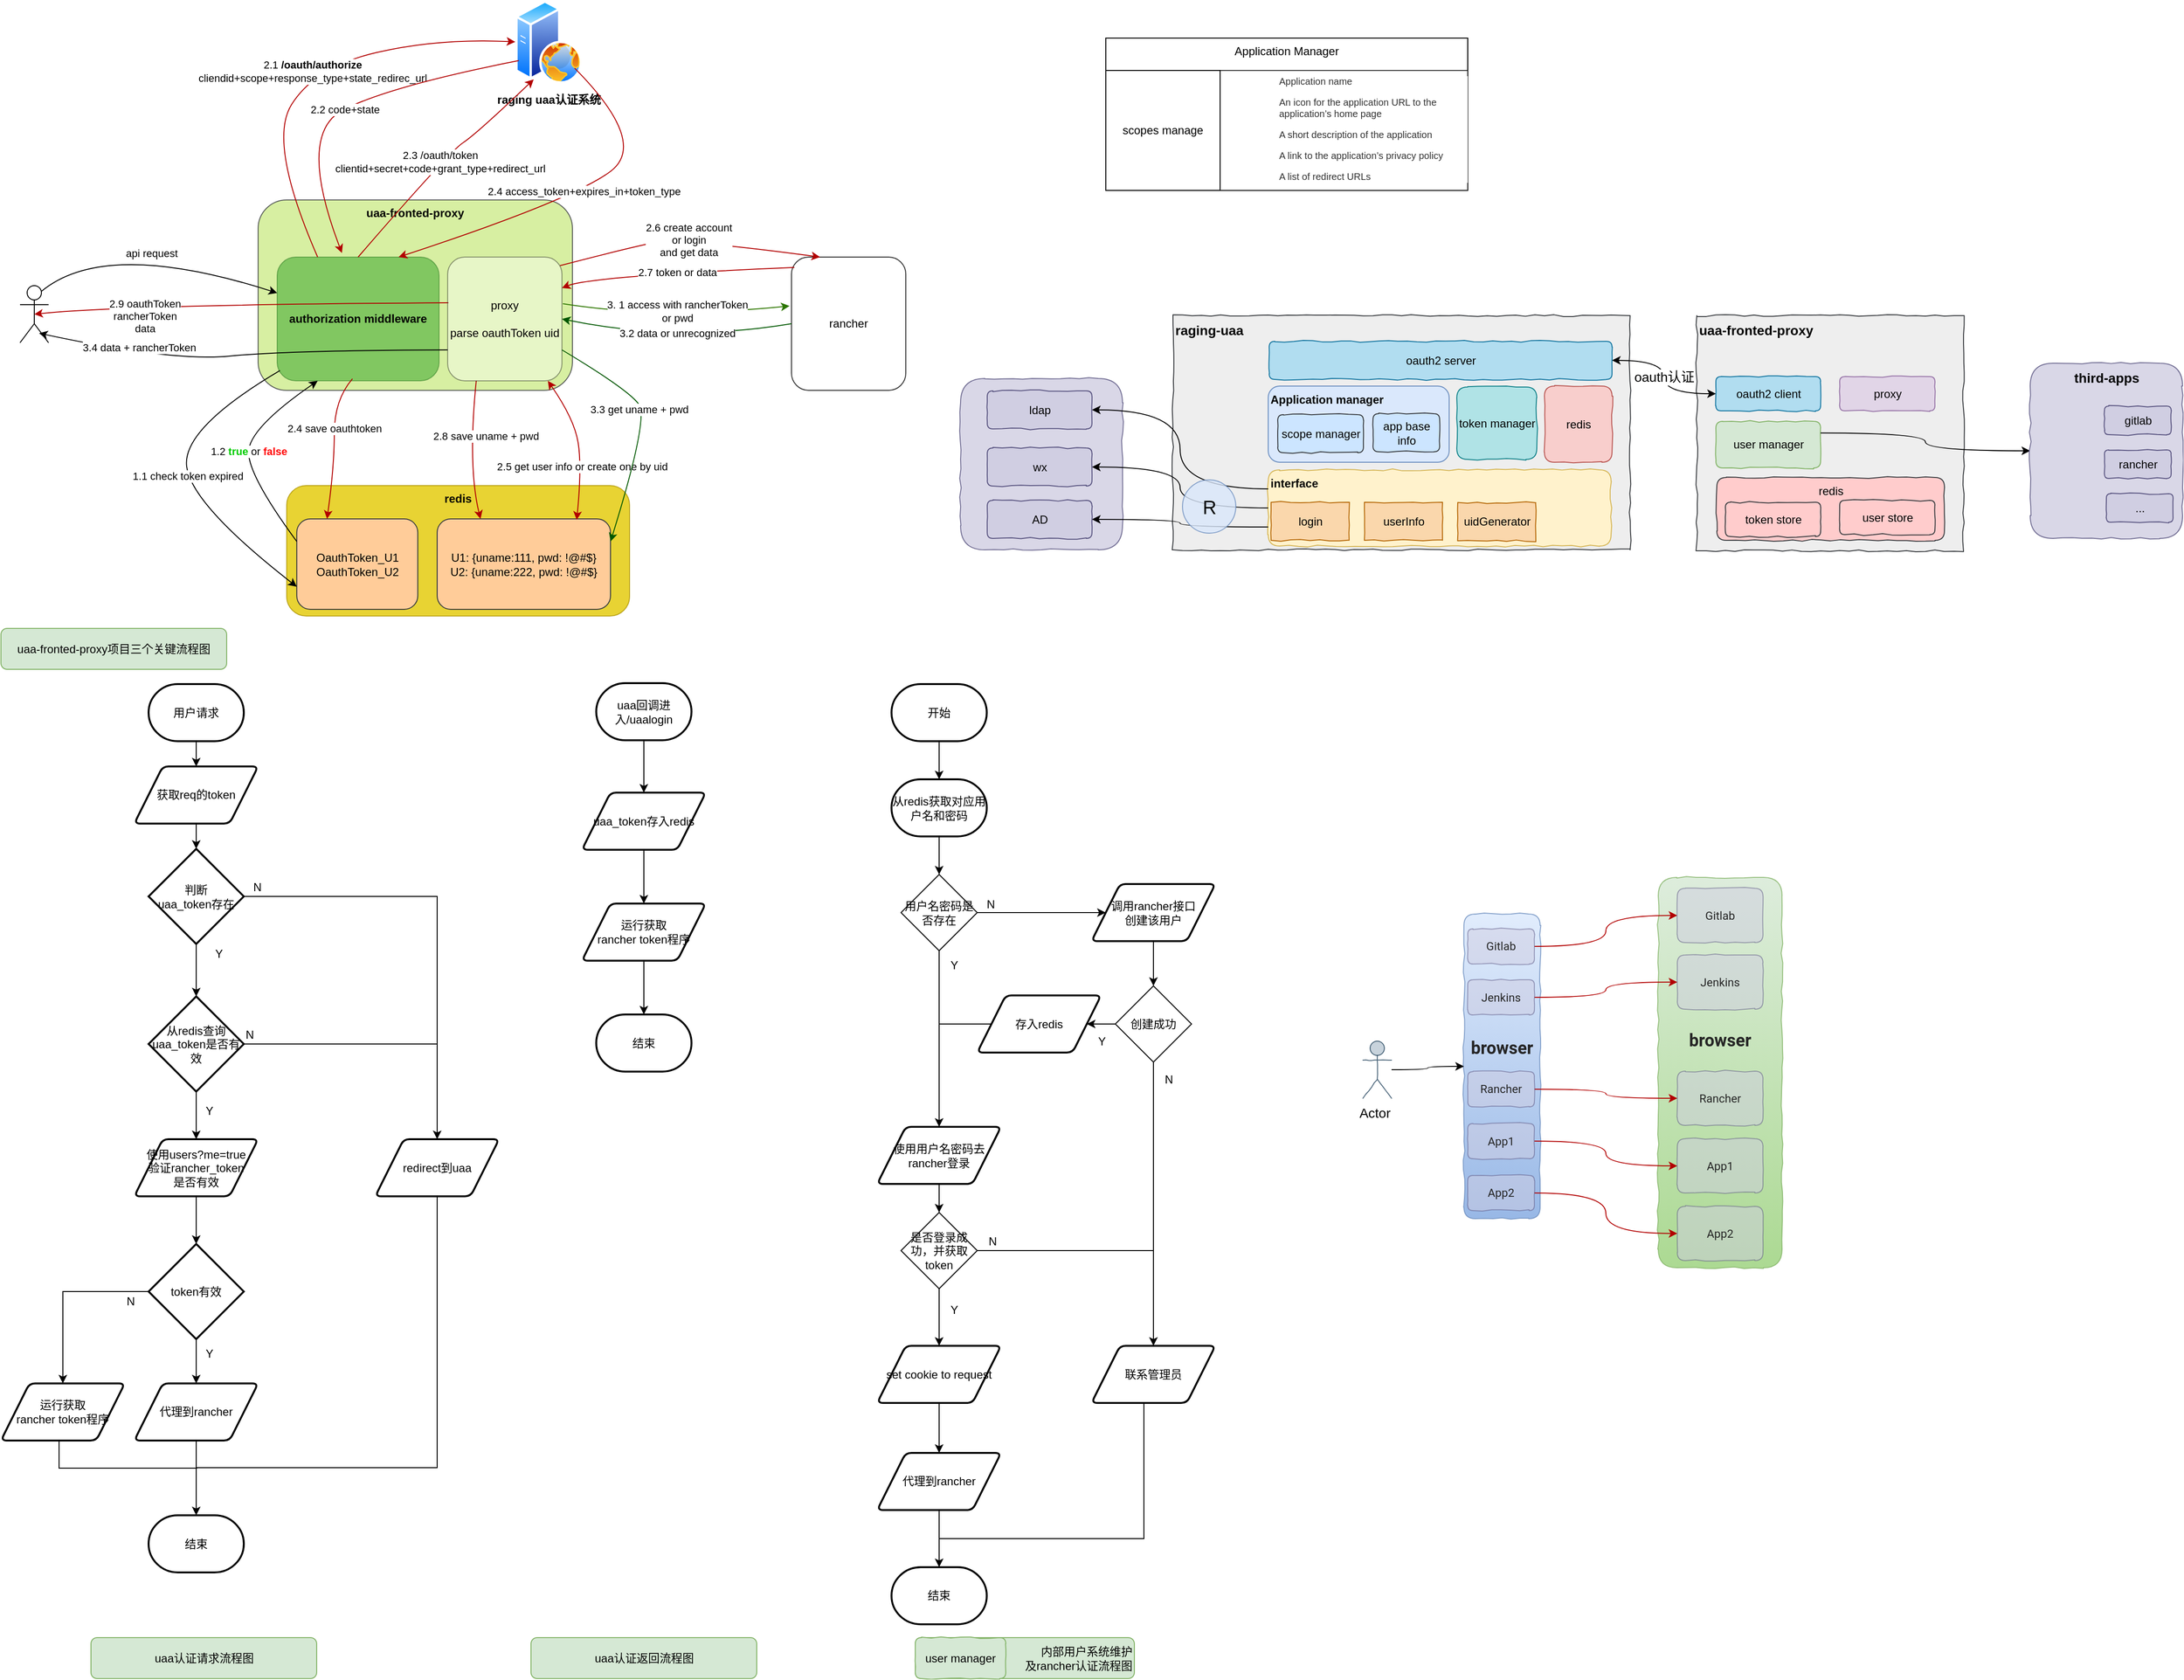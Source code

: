 <mxfile version="12.1.3" type="github" pages="1">
  <diagram id="wU1A7ZqZoi6GiLLCmWU0" name="Page-1">
    <mxGraphModel dx="1408" dy="787" grid="1" gridSize="10" guides="1" tooltips="1" connect="1" arrows="1" fold="1" page="1" pageScale="1" pageWidth="1169" pageHeight="827" math="0" shadow="0">
      <root>
        <mxCell id="0"/>
        <mxCell id="1" parent="0"/>
        <mxCell id="mqcAec2xRXexYzDcIC-P-79" value="&lt;div class=&quot;gtx-body&quot; style=&quot;display: inline ; font-size: 18px ; margin: 5px auto ; padding: 5px 0px ; color: rgb(37 , 37 , 37) ; font-family: &amp;quot;roboto&amp;quot; , &amp;quot;arial&amp;quot; , sans-serif ; white-space: normal&quot;&gt;browser&lt;/div&gt;" style="rounded=1;whiteSpace=wrap;html=1;shadow=0;glass=0;comic=1;labelBackgroundColor=none;fontSize=14;opacity=80;align=center;fillColor=#d5e8d4;strokeColor=#82b366;horizontal=1;spacingBottom=70;fontStyle=1;gradientColor=#97d077;" vertex="1" parent="1">
          <mxGeometry x="1760" y="921.5" width="130" height="410" as="geometry"/>
        </mxCell>
        <mxCell id="jtTCTWdZy7aRetB8OSgc-1" value="" style="group" parent="1" vertex="1" connectable="0">
          <mxGeometry x="320" y="510" width="360" height="137" as="geometry"/>
        </mxCell>
        <mxCell id="0OA5MnC2VpykpQYva78K-1" value="redis" style="rounded=1;whiteSpace=wrap;html=1;verticalAlign=top;fontStyle=1;fillColor=#e3c800;strokeColor=#B09500;fontColor=#000000;opacity=80;" parent="jtTCTWdZy7aRetB8OSgc-1" vertex="1">
          <mxGeometry width="360" height="137" as="geometry"/>
        </mxCell>
        <mxCell id="0OA5MnC2VpykpQYva78K-2" value="OauthToken_U1&lt;br&gt;OauthToken_U2&lt;br&gt;" style="rounded=1;whiteSpace=wrap;html=1;fillColor=#ffcc99;strokeColor=#36393d;" parent="jtTCTWdZy7aRetB8OSgc-1" vertex="1">
          <mxGeometry x="10.588" y="35" width="127.059" height="95" as="geometry"/>
        </mxCell>
        <mxCell id="0OA5MnC2VpykpQYva78K-3" value="U1: {uname:111, pwd: !@#$}&lt;br&gt;U2: {uname:222, pwd: !@#$}" style="rounded=1;whiteSpace=wrap;html=1;fillColor=#ffcc99;strokeColor=#36393d;" parent="jtTCTWdZy7aRetB8OSgc-1" vertex="1">
          <mxGeometry x="158" y="35" width="182" height="95" as="geometry"/>
        </mxCell>
        <mxCell id="jtTCTWdZy7aRetB8OSgc-2" value="&lt;b&gt;uaa-fronted-proxy&lt;/b&gt;" style="rounded=1;whiteSpace=wrap;html=1;opacity=80;verticalAlign=top;fillColor=#cdeb8b;strokeColor=#36393d;" parent="1" vertex="1">
          <mxGeometry x="290" y="210" width="330" height="200" as="geometry"/>
        </mxCell>
        <mxCell id="jtTCTWdZy7aRetB8OSgc-3" value="rancher" style="rounded=1;whiteSpace=wrap;html=1;fontColor=#000000;opacity=80;" parent="1" vertex="1">
          <mxGeometry x="850" y="270" width="120" height="140" as="geometry"/>
        </mxCell>
        <mxCell id="jtTCTWdZy7aRetB8OSgc-5" value="&lt;b&gt;raging uaa认证系统&lt;/b&gt;" style="aspect=fixed;perimeter=ellipsePerimeter;html=1;align=center;shadow=0;dashed=0;spacingTop=3;image;image=img/lib/active_directory/web_server.svg;" parent="1" vertex="1">
          <mxGeometry x="560" width="70" height="88" as="geometry"/>
        </mxCell>
        <mxCell id="jtTCTWdZy7aRetB8OSgc-6" value="" style="shape=umlActor;verticalLabelPosition=bottom;labelBackgroundColor=#ffffff;verticalAlign=top;html=1;outlineConnect=0;" parent="1" vertex="1">
          <mxGeometry x="40" y="300" width="30" height="60" as="geometry"/>
        </mxCell>
        <mxCell id="jtTCTWdZy7aRetB8OSgc-7" value="&lt;b&gt;authorization middleware&lt;/b&gt;" style="rounded=1;whiteSpace=wrap;html=1;opacity=40;fillColor=#008a00;strokeColor=#005700;fontColor=#000000;verticalAlign=middle;" parent="1" vertex="1">
          <mxGeometry x="310" y="270" width="170" height="130" as="geometry"/>
        </mxCell>
        <mxCell id="jtTCTWdZy7aRetB8OSgc-10" value="2.1 &lt;b&gt;/oauth/authorize&lt;/b&gt;&lt;br&gt;cliendid+scope+response_type+state_redirec_url" style="curved=1;endArrow=classic;html=1;fontColor=#000000;entryX=0;entryY=0.5;entryDx=0;entryDy=0;exitX=0.25;exitY=0;exitDx=0;exitDy=0;fillColor=#e51400;strokeColor=#B20000;" parent="1" source="jtTCTWdZy7aRetB8OSgc-7" target="jtTCTWdZy7aRetB8OSgc-5" edge="1">
          <mxGeometry width="50" height="50" relative="1" as="geometry">
            <mxPoint x="380" y="190" as="sourcePoint"/>
            <mxPoint x="430" y="140" as="targetPoint"/>
            <Array as="points">
              <mxPoint x="300" y="150"/>
              <mxPoint x="350" y="70"/>
              <mxPoint x="480" y="40"/>
            </Array>
          </mxGeometry>
        </mxCell>
        <mxCell id="jtTCTWdZy7aRetB8OSgc-11" value="2.2 code+state" style="curved=1;endArrow=classic;html=1;fontColor=#000000;entryX=0.4;entryY=-0.033;entryDx=0;entryDy=0;entryPerimeter=0;exitX=0;exitY=0.75;exitDx=0;exitDy=0;fillColor=#e51400;strokeColor=#B20000;" parent="1" source="jtTCTWdZy7aRetB8OSgc-5" target="jtTCTWdZy7aRetB8OSgc-7" edge="1">
          <mxGeometry width="50" height="50" relative="1" as="geometry">
            <mxPoint x="455" y="178" as="sourcePoint"/>
            <mxPoint x="505" y="128" as="targetPoint"/>
            <Array as="points">
              <mxPoint x="430" y="90"/>
              <mxPoint x="330" y="140"/>
            </Array>
          </mxGeometry>
        </mxCell>
        <mxCell id="jtTCTWdZy7aRetB8OSgc-12" value="2.3 /oauth/token&lt;br&gt;clientid+secret+code+grant_type+redirect_url" style="curved=1;endArrow=classic;html=1;fontColor=#000000;exitX=0.5;exitY=0;exitDx=0;exitDy=0;entryX=0.25;entryY=1;entryDx=0;entryDy=0;fillColor=#e51400;strokeColor=#B20000;" parent="1" source="jtTCTWdZy7aRetB8OSgc-7" target="jtTCTWdZy7aRetB8OSgc-5" edge="1">
          <mxGeometry width="50" height="50" relative="1" as="geometry">
            <mxPoint x="490" y="210" as="sourcePoint"/>
            <mxPoint x="540" y="160" as="targetPoint"/>
            <Array as="points">
              <mxPoint x="490" y="160"/>
              <mxPoint x="520" y="140"/>
            </Array>
          </mxGeometry>
        </mxCell>
        <mxCell id="jtTCTWdZy7aRetB8OSgc-13" value="2.4 access_token+expires_in+token_type" style="curved=1;endArrow=classic;html=1;fontColor=#000000;entryX=0.75;entryY=0;entryDx=0;entryDy=0;fillColor=#e51400;strokeColor=#B20000;" parent="1" source="jtTCTWdZy7aRetB8OSgc-5" target="jtTCTWdZy7aRetB8OSgc-7" edge="1">
          <mxGeometry x="-0.031" width="50" height="50" relative="1" as="geometry">
            <mxPoint x="650" y="250" as="sourcePoint"/>
            <mxPoint x="700" y="200" as="targetPoint"/>
            <Array as="points">
              <mxPoint x="700" y="150"/>
              <mxPoint x="620" y="210"/>
            </Array>
            <mxPoint as="offset"/>
          </mxGeometry>
        </mxCell>
        <mxCell id="jtTCTWdZy7aRetB8OSgc-14" value="1.1 check token expired" style="curved=1;endArrow=classic;html=1;fontColor=#000000;entryX=0;entryY=0.75;entryDx=0;entryDy=0;exitX=0.017;exitY=0.917;exitDx=0;exitDy=0;exitPerimeter=0;" parent="1" source="jtTCTWdZy7aRetB8OSgc-7" target="0OA5MnC2VpykpQYva78K-2" edge="1">
          <mxGeometry width="50" height="50" relative="1" as="geometry">
            <mxPoint x="310" y="477.5" as="sourcePoint"/>
            <mxPoint x="360" y="427.5" as="targetPoint"/>
            <Array as="points">
              <mxPoint x="210" y="450"/>
              <mxPoint x="220" y="530"/>
            </Array>
          </mxGeometry>
        </mxCell>
        <mxCell id="jtTCTWdZy7aRetB8OSgc-15" value="1.2&lt;b style=&quot;color: rgb(0 , 204 , 0)&quot;&gt; true&lt;/b&gt; or &lt;b&gt;&lt;font color=&quot;#ff0000&quot;&gt;false&lt;/font&gt;&lt;/b&gt;" style="curved=1;endArrow=classic;html=1;fontColor=#000000;entryX=0.25;entryY=1;entryDx=0;entryDy=0;exitX=0;exitY=0.25;exitDx=0;exitDy=0;" parent="1" source="0OA5MnC2VpykpQYva78K-2" target="jtTCTWdZy7aRetB8OSgc-7" edge="1">
          <mxGeometry width="50" height="50" relative="1" as="geometry">
            <mxPoint x="410" y="430" as="sourcePoint"/>
            <mxPoint x="460" y="380" as="targetPoint"/>
            <Array as="points">
              <mxPoint x="280" y="500"/>
              <mxPoint x="280" y="450"/>
            </Array>
          </mxGeometry>
        </mxCell>
        <mxCell id="jtTCTWdZy7aRetB8OSgc-18" value="2.5 get user info or create one by uid" style="curved=1;endArrow=classic;html=1;fontColor=#000000;entryX=0.805;entryY=0.011;entryDx=0;entryDy=0;entryPerimeter=0;fillColor=#e51400;strokeColor=#B20000;startArrow=classic;startFill=1;" parent="1" source="jtTCTWdZy7aRetB8OSgc-27" target="0OA5MnC2VpykpQYva78K-3" edge="1">
          <mxGeometry x="0.274" width="50" height="50" relative="1" as="geometry">
            <mxPoint x="490" y="380" as="sourcePoint"/>
            <mxPoint x="540" y="330" as="targetPoint"/>
            <Array as="points">
              <mxPoint x="622" y="440"/>
              <mxPoint x="630" y="490"/>
            </Array>
            <mxPoint as="offset"/>
          </mxGeometry>
        </mxCell>
        <mxCell id="jtTCTWdZy7aRetB8OSgc-19" value="2.6 create account&lt;br&gt;or login&lt;br&gt;and get data" style="curved=1;endArrow=classic;html=1;fontColor=#000000;entryX=0.25;entryY=0;entryDx=0;entryDy=0;fillColor=#e51400;strokeColor=#B20000;exitX=0.983;exitY=0.069;exitDx=0;exitDy=0;exitPerimeter=0;" parent="1" source="jtTCTWdZy7aRetB8OSgc-27" target="jtTCTWdZy7aRetB8OSgc-3" edge="1">
          <mxGeometry width="50" height="50" relative="1" as="geometry">
            <mxPoint x="610" y="280" as="sourcePoint"/>
            <mxPoint x="609" y="265" as="targetPoint"/>
            <Array as="points">
              <mxPoint x="680" y="260"/>
              <mxPoint x="730" y="250"/>
            </Array>
          </mxGeometry>
        </mxCell>
        <mxCell id="jtTCTWdZy7aRetB8OSgc-21" value="2.8 save uname + pwd" style="curved=1;endArrow=classic;html=1;fontColor=#000000;entryX=0.25;entryY=0;entryDx=0;entryDy=0;exitX=0.25;exitY=1;exitDx=0;exitDy=0;fillColor=#e51400;strokeColor=#B20000;" parent="1" source="jtTCTWdZy7aRetB8OSgc-27" target="0OA5MnC2VpykpQYva78K-3" edge="1">
          <mxGeometry x="-0.165" y="23" width="50" height="50" relative="1" as="geometry">
            <mxPoint x="390" y="395" as="sourcePoint"/>
            <mxPoint x="440" y="345" as="targetPoint"/>
            <Array as="points">
              <mxPoint x="510" y="490"/>
            </Array>
            <mxPoint x="-7" y="-5" as="offset"/>
          </mxGeometry>
        </mxCell>
        <mxCell id="jtTCTWdZy7aRetB8OSgc-22" value="2.4 save oauthtoken" style="curved=1;endArrow=classic;html=1;fontColor=#000000;entryX=0.25;entryY=0;entryDx=0;entryDy=0;exitX=0.465;exitY=0.983;exitDx=0;exitDy=0;exitPerimeter=0;fillColor=#e51400;strokeColor=#B20000;" parent="1" source="jtTCTWdZy7aRetB8OSgc-7" target="0OA5MnC2VpykpQYva78K-2" edge="1">
          <mxGeometry x="-0.236" width="50" height="50" relative="1" as="geometry">
            <mxPoint x="405" y="340" as="sourcePoint"/>
            <mxPoint x="584" y="455" as="targetPoint"/>
            <Array as="points">
              <mxPoint x="370" y="420"/>
              <mxPoint x="370" y="490"/>
            </Array>
            <mxPoint as="offset"/>
          </mxGeometry>
        </mxCell>
        <mxCell id="jtTCTWdZy7aRetB8OSgc-23" value="api request" style="curved=1;endArrow=classic;html=1;fontColor=#000000;exitX=0.75;exitY=0.1;exitDx=0;exitDy=0;exitPerimeter=0;" parent="1" source="jtTCTWdZy7aRetB8OSgc-6" target="jtTCTWdZy7aRetB8OSgc-7" edge="1">
          <mxGeometry width="50" height="50" relative="1" as="geometry">
            <mxPoint x="150" y="295" as="sourcePoint"/>
            <mxPoint x="200" y="245" as="targetPoint"/>
            <Array as="points">
              <mxPoint x="130" y="250"/>
            </Array>
          </mxGeometry>
        </mxCell>
        <mxCell id="jtTCTWdZy7aRetB8OSgc-24" value="2.9 oauthToken&lt;br&gt;rancherToken&lt;br&gt;data" style="curved=1;endArrow=classic;html=1;fontColor=#000000;entryX=0.5;entryY=0.5;entryDx=0;entryDy=0;entryPerimeter=0;fillColor=#e51400;strokeColor=#B20000;exitX=0.008;exitY=0.369;exitDx=0;exitDy=0;exitPerimeter=0;" parent="1" source="jtTCTWdZy7aRetB8OSgc-27" target="jtTCTWdZy7aRetB8OSgc-6" edge="1">
          <mxGeometry x="0.632" y="41" width="50" height="50" relative="1" as="geometry">
            <mxPoint x="150" y="370" as="sourcePoint"/>
            <mxPoint x="200" y="320" as="targetPoint"/>
            <Array as="points">
              <mxPoint x="150" y="320"/>
            </Array>
            <mxPoint x="32" y="-30" as="offset"/>
          </mxGeometry>
        </mxCell>
        <mxCell id="jtTCTWdZy7aRetB8OSgc-25" value="3. 1 access with rancherToken&lt;br&gt;or pwd" style="curved=1;endArrow=classic;html=1;fontColor=#000000;exitX=1.008;exitY=0.377;exitDx=0;exitDy=0;exitPerimeter=0;entryX=-0.017;entryY=0.367;entryDx=0;entryDy=0;entryPerimeter=0;fillColor=#60a917;strokeColor=#2D7600;" parent="1" source="jtTCTWdZy7aRetB8OSgc-27" target="jtTCTWdZy7aRetB8OSgc-3" edge="1">
          <mxGeometry x="0.018" y="6" width="50" height="50" relative="1" as="geometry">
            <mxPoint x="549" y="385" as="sourcePoint"/>
            <mxPoint x="599" y="335" as="targetPoint"/>
            <Array as="points">
              <mxPoint x="710" y="335"/>
            </Array>
            <mxPoint as="offset"/>
          </mxGeometry>
        </mxCell>
        <mxCell id="jtTCTWdZy7aRetB8OSgc-26" value="3.2 data or unrecognized" style="curved=1;endArrow=classic;html=1;fontColor=#000000;entryX=1;entryY=0.5;entryDx=0;entryDy=0;exitX=0;exitY=0.5;exitDx=0;exitDy=0;fillColor=#008a00;strokeColor=#005700;" parent="1" source="jtTCTWdZy7aRetB8OSgc-3" target="jtTCTWdZy7aRetB8OSgc-27" edge="1">
          <mxGeometry x="-0.021" y="-10" width="50" height="50" relative="1" as="geometry">
            <mxPoint x="564" y="400" as="sourcePoint"/>
            <mxPoint x="614" y="350" as="targetPoint"/>
            <Array as="points">
              <mxPoint x="730" y="360"/>
            </Array>
            <mxPoint as="offset"/>
          </mxGeometry>
        </mxCell>
        <mxCell id="jtTCTWdZy7aRetB8OSgc-27" value="proxy&lt;br&gt;&lt;br&gt;parse oauthToken uid" style="rounded=1;whiteSpace=wrap;html=1;fontColor=#000000;opacity=40;" parent="1" vertex="1">
          <mxGeometry x="489" y="270" width="120" height="130" as="geometry"/>
        </mxCell>
        <mxCell id="jtTCTWdZy7aRetB8OSgc-28" value="2.7 token or data" style="curved=1;endArrow=classic;html=1;fontColor=#000000;entryX=1;entryY=0.25;entryDx=0;entryDy=0;exitX=0.025;exitY=0.078;exitDx=0;exitDy=0;fillColor=#e51400;strokeColor=#B20000;exitPerimeter=0;" parent="1" source="jtTCTWdZy7aRetB8OSgc-3" target="jtTCTWdZy7aRetB8OSgc-27" edge="1">
          <mxGeometry width="50" height="50" relative="1" as="geometry">
            <mxPoint x="853" y="327.02" as="sourcePoint"/>
            <mxPoint x="480" y="302.5" as="targetPoint"/>
            <Array as="points">
              <mxPoint x="640" y="290"/>
            </Array>
          </mxGeometry>
        </mxCell>
        <mxCell id="jtTCTWdZy7aRetB8OSgc-30" value="3.3 get uname + pwd" style="curved=1;endArrow=classic;html=1;fontColor=#000000;exitX=1;exitY=0.75;exitDx=0;exitDy=0;entryX=1;entryY=0.25;entryDx=0;entryDy=0;fillColor=#008a00;strokeColor=#005700;" parent="1" source="jtTCTWdZy7aRetB8OSgc-27" target="0OA5MnC2VpykpQYva78K-3" edge="1">
          <mxGeometry x="-0.172" y="-3" width="50" height="50" relative="1" as="geometry">
            <mxPoint x="704.5" y="438" as="sourcePoint"/>
            <mxPoint x="754.5" y="388" as="targetPoint"/>
            <Array as="points">
              <mxPoint x="680" y="410"/>
              <mxPoint x="700" y="440"/>
            </Array>
            <mxPoint as="offset"/>
          </mxGeometry>
        </mxCell>
        <mxCell id="jtTCTWdZy7aRetB8OSgc-31" value="3.4 data + rancherToken" style="curved=1;endArrow=classic;html=1;fontColor=#000000;exitX=0;exitY=0.75;exitDx=0;exitDy=0;entryX=0.667;entryY=0.833;entryDx=0;entryDy=0;entryPerimeter=0;" parent="1" source="jtTCTWdZy7aRetB8OSgc-27" target="jtTCTWdZy7aRetB8OSgc-6" edge="1">
          <mxGeometry x="0.512" y="-7" width="50" height="50" relative="1" as="geometry">
            <mxPoint x="720" y="425" as="sourcePoint"/>
            <mxPoint x="80" y="360" as="targetPoint"/>
            <Array as="points">
              <mxPoint x="320" y="368"/>
              <mxPoint x="200" y="380"/>
            </Array>
            <mxPoint as="offset"/>
          </mxGeometry>
        </mxCell>
        <mxCell id="ZNw0FCCPqXBxDtfS_jLe-9" value="" style="edgeStyle=orthogonalEdgeStyle;rounded=0;orthogonalLoop=1;jettySize=auto;html=1;entryX=0.5;entryY=0;entryDx=0;entryDy=0;" parent="1" source="ZNw0FCCPqXBxDtfS_jLe-5" target="ZNw0FCCPqXBxDtfS_jLe-131" edge="1">
          <mxGeometry relative="1" as="geometry">
            <mxPoint x="225" y="1201.5" as="targetPoint"/>
          </mxGeometry>
        </mxCell>
        <mxCell id="ZNw0FCCPqXBxDtfS_jLe-136" value="" style="edgeStyle=orthogonalEdgeStyle;rounded=0;orthogonalLoop=1;jettySize=auto;html=1;startArrow=none;startFill=0;endArrow=none;endFill=0;" parent="1" edge="1">
          <mxGeometry relative="1" as="geometry">
            <mxPoint x="270" y="1096.5" as="sourcePoint"/>
            <mxPoint x="478" y="1096.5" as="targetPoint"/>
          </mxGeometry>
        </mxCell>
        <mxCell id="ZNw0FCCPqXBxDtfS_jLe-5" value="从redis查询uaa_token是否有效" style="strokeWidth=2;html=1;shape=mxgraph.flowchart.decision;whiteSpace=wrap;" parent="1" vertex="1">
          <mxGeometry x="175" y="1046.5" width="100" height="100" as="geometry"/>
        </mxCell>
        <mxCell id="ZNw0FCCPqXBxDtfS_jLe-14" value="" style="edgeStyle=orthogonalEdgeStyle;rounded=0;orthogonalLoop=1;jettySize=auto;html=1;" parent="1" source="ZNw0FCCPqXBxDtfS_jLe-12" target="MsyxyNkL6-CA4OaowcqU-8" edge="1">
          <mxGeometry relative="1" as="geometry">
            <mxPoint x="225" y="1461.5" as="targetPoint"/>
          </mxGeometry>
        </mxCell>
        <mxCell id="MsyxyNkL6-CA4OaowcqU-12" value="" style="edgeStyle=orthogonalEdgeStyle;rounded=0;orthogonalLoop=1;jettySize=auto;html=1;" parent="1" source="ZNw0FCCPqXBxDtfS_jLe-12" target="MsyxyNkL6-CA4OaowcqU-11" edge="1">
          <mxGeometry relative="1" as="geometry"/>
        </mxCell>
        <mxCell id="ZNw0FCCPqXBxDtfS_jLe-12" value="token有效" style="strokeWidth=2;html=1;shape=mxgraph.flowchart.decision;whiteSpace=wrap;" parent="1" vertex="1">
          <mxGeometry x="175" y="1306.5" width="100" height="100" as="geometry"/>
        </mxCell>
        <mxCell id="ZNw0FCCPqXBxDtfS_jLe-67" style="edgeStyle=orthogonalEdgeStyle;rounded=0;orthogonalLoop=1;jettySize=auto;html=1;entryX=0.5;entryY=0;entryDx=0;entryDy=0;entryPerimeter=0;" parent="1" source="MsyxyNkL6-CA4OaowcqU-8" target="ZNw0FCCPqXBxDtfS_jLe-66" edge="1">
          <mxGeometry relative="1" as="geometry">
            <mxPoint x="225" y="1521.5" as="sourcePoint"/>
          </mxGeometry>
        </mxCell>
        <mxCell id="MsyxyNkL6-CA4OaowcqU-6" value="" style="edgeStyle=orthogonalEdgeStyle;rounded=0;orthogonalLoop=1;jettySize=auto;html=1;" parent="1" source="ZNw0FCCPqXBxDtfS_jLe-63" target="MsyxyNkL6-CA4OaowcqU-3" edge="1">
          <mxGeometry relative="1" as="geometry"/>
        </mxCell>
        <mxCell id="ZNw0FCCPqXBxDtfS_jLe-63" value="用户请求" style="strokeWidth=2;html=1;shape=mxgraph.flowchart.terminator;whiteSpace=wrap;" parent="1" vertex="1">
          <mxGeometry x="175" y="718.5" width="100" height="60" as="geometry"/>
        </mxCell>
        <mxCell id="ZNw0FCCPqXBxDtfS_jLe-66" value="结束" style="strokeWidth=2;html=1;shape=mxgraph.flowchart.terminator;whiteSpace=wrap;" parent="1" vertex="1">
          <mxGeometry x="175" y="1591.5" width="100" height="60" as="geometry"/>
        </mxCell>
        <mxCell id="ZNw0FCCPqXBxDtfS_jLe-74" value="" style="edgeStyle=orthogonalEdgeStyle;rounded=0;orthogonalLoop=1;jettySize=auto;html=1;" parent="1" source="ZNw0FCCPqXBxDtfS_jLe-72" target="ZNw0FCCPqXBxDtfS_jLe-5" edge="1">
          <mxGeometry relative="1" as="geometry"/>
        </mxCell>
        <mxCell id="ZNw0FCCPqXBxDtfS_jLe-78" style="edgeStyle=orthogonalEdgeStyle;rounded=0;orthogonalLoop=1;jettySize=auto;html=1;entryX=0.5;entryY=0;entryDx=0;entryDy=0;" parent="1" source="ZNw0FCCPqXBxDtfS_jLe-72" target="ZNw0FCCPqXBxDtfS_jLe-128" edge="1">
          <mxGeometry relative="1" as="geometry">
            <mxPoint x="443" y="971.5" as="targetPoint"/>
          </mxGeometry>
        </mxCell>
        <mxCell id="ZNw0FCCPqXBxDtfS_jLe-72" value="判断&lt;br&gt;uaa_token存在" style="strokeWidth=2;html=1;shape=mxgraph.flowchart.decision;whiteSpace=wrap;" parent="1" vertex="1">
          <mxGeometry x="175" y="891.5" width="100" height="100" as="geometry"/>
        </mxCell>
        <mxCell id="ZNw0FCCPqXBxDtfS_jLe-75" value="Y" style="text;html=1;resizable=0;points=[];autosize=1;align=left;verticalAlign=top;spacingTop=-4;" parent="1" vertex="1">
          <mxGeometry x="243" y="991.5" width="20" height="20" as="geometry"/>
        </mxCell>
        <mxCell id="ZNw0FCCPqXBxDtfS_jLe-85" value="" style="edgeStyle=orthogonalEdgeStyle;rounded=0;orthogonalLoop=1;jettySize=auto;html=1;endArrow=classic;endFill=1;startArrow=none;startFill=0;entryX=0.5;entryY=0;entryDx=0;entryDy=0;" parent="1" source="ZNw0FCCPqXBxDtfS_jLe-83" target="ZNw0FCCPqXBxDtfS_jLe-94" edge="1">
          <mxGeometry relative="1" as="geometry">
            <mxPoint x="695" y="857.5" as="targetPoint"/>
          </mxGeometry>
        </mxCell>
        <mxCell id="ZNw0FCCPqXBxDtfS_jLe-83" value="uaa回调进入/uaalogin" style="strokeWidth=2;html=1;shape=mxgraph.flowchart.terminator;whiteSpace=wrap;" parent="1" vertex="1">
          <mxGeometry x="645" y="717.5" width="100" height="60" as="geometry"/>
        </mxCell>
        <mxCell id="ZNw0FCCPqXBxDtfS_jLe-89" value="" style="edgeStyle=orthogonalEdgeStyle;rounded=0;orthogonalLoop=1;jettySize=auto;html=1;startArrow=none;startFill=0;endArrow=classic;endFill=1;" parent="1" source="ZNw0FCCPqXBxDtfS_jLe-86" target="ZNw0FCCPqXBxDtfS_jLe-90" edge="1">
          <mxGeometry relative="1" as="geometry">
            <mxPoint x="1005" y="958.5" as="targetPoint"/>
          </mxGeometry>
        </mxCell>
        <mxCell id="ZNw0FCCPqXBxDtfS_jLe-86" value="从redis获取对应用户名和密码" style="strokeWidth=2;html=1;shape=mxgraph.flowchart.terminator;whiteSpace=wrap;" parent="1" vertex="1">
          <mxGeometry x="955" y="818.5" width="100" height="60" as="geometry"/>
        </mxCell>
        <mxCell id="ZNw0FCCPqXBxDtfS_jLe-92" value="" style="edgeStyle=orthogonalEdgeStyle;rounded=0;orthogonalLoop=1;jettySize=auto;html=1;startArrow=none;startFill=0;endArrow=classic;endFill=1;entryX=0;entryY=0.5;entryDx=0;entryDy=0;" parent="1" source="ZNw0FCCPqXBxDtfS_jLe-90" target="ZNw0FCCPqXBxDtfS_jLe-95" edge="1">
          <mxGeometry relative="1" as="geometry">
            <mxPoint x="1135" y="983.5" as="targetPoint"/>
          </mxGeometry>
        </mxCell>
        <mxCell id="ZNw0FCCPqXBxDtfS_jLe-101" value="" style="edgeStyle=orthogonalEdgeStyle;rounded=0;orthogonalLoop=1;jettySize=auto;html=1;startArrow=none;startFill=0;endArrow=classic;endFill=1;movable=0;resizable=0;rotatable=0;deletable=0;editable=0;connectable=0;entryX=0.5;entryY=0;entryDx=0;entryDy=0;" parent="1" source="ZNw0FCCPqXBxDtfS_jLe-90" target="ZNw0FCCPqXBxDtfS_jLe-119" edge="1">
          <mxGeometry relative="1" as="geometry">
            <mxPoint x="1680" y="1450" as="targetPoint"/>
          </mxGeometry>
        </mxCell>
        <mxCell id="ZNw0FCCPqXBxDtfS_jLe-90" value="用户名密码是否存在" style="rhombus;whiteSpace=wrap;html=1;" parent="1" vertex="1">
          <mxGeometry x="965" y="918.5" width="80" height="80" as="geometry"/>
        </mxCell>
        <mxCell id="ZNw0FCCPqXBxDtfS_jLe-108" value="" style="edgeStyle=orthogonalEdgeStyle;rounded=0;orthogonalLoop=1;jettySize=auto;html=1;startArrow=none;startFill=0;endArrow=classic;endFill=1;entryX=0.5;entryY=0;entryDx=0;entryDy=0;" parent="1" source="ZNw0FCCPqXBxDtfS_jLe-100" target="ZNw0FCCPqXBxDtfS_jLe-124" edge="1">
          <mxGeometry relative="1" as="geometry">
            <mxPoint x="1005" y="1416.5" as="targetPoint"/>
          </mxGeometry>
        </mxCell>
        <mxCell id="ZNw0FCCPqXBxDtfS_jLe-116" value="" style="edgeStyle=orthogonalEdgeStyle;rounded=0;orthogonalLoop=1;jettySize=auto;html=1;startArrow=none;startFill=0;endArrow=classic;endFill=1;entryX=0.5;entryY=0;entryDx=0;entryDy=0;" parent="1" source="ZNw0FCCPqXBxDtfS_jLe-100" target="ZNw0FCCPqXBxDtfS_jLe-126" edge="1">
          <mxGeometry relative="1" as="geometry">
            <mxPoint x="1135" y="1526.5" as="targetPoint"/>
          </mxGeometry>
        </mxCell>
        <mxCell id="ZNw0FCCPqXBxDtfS_jLe-100" value="是否登录成功，并获取token" style="rhombus;whiteSpace=wrap;html=1;" parent="1" vertex="1">
          <mxGeometry x="965" y="1273.5" width="80" height="80" as="geometry"/>
        </mxCell>
        <mxCell id="MsyxyNkL6-CA4OaowcqU-16" value="" style="edgeStyle=orthogonalEdgeStyle;rounded=0;orthogonalLoop=1;jettySize=auto;html=1;endArrow=classic;endFill=1;" parent="1" source="ZNw0FCCPqXBxDtfS_jLe-94" target="MsyxyNkL6-CA4OaowcqU-15" edge="1">
          <mxGeometry relative="1" as="geometry"/>
        </mxCell>
        <mxCell id="ZNw0FCCPqXBxDtfS_jLe-94" value="uaa_token存入redis" style="shape=parallelogram;html=1;strokeWidth=2;perimeter=parallelogramPerimeter;whiteSpace=wrap;rounded=1;arcSize=12;size=0.23;" parent="1" vertex="1">
          <mxGeometry x="630" y="832.5" width="130" height="60" as="geometry"/>
        </mxCell>
        <mxCell id="sy4YX7AeFQuPvRJ4Ls3s-3" value="" style="edgeStyle=none;orthogonalLoop=1;jettySize=auto;html=1;endArrow=classic;endFill=1;" parent="1" source="ZNw0FCCPqXBxDtfS_jLe-95" target="sy4YX7AeFQuPvRJ4Ls3s-2" edge="1">
          <mxGeometry relative="1" as="geometry"/>
        </mxCell>
        <mxCell id="ZNw0FCCPqXBxDtfS_jLe-95" value="调用rancher接口&lt;br&gt;创建该用户" style="shape=parallelogram;html=1;strokeWidth=2;perimeter=parallelogramPerimeter;whiteSpace=wrap;rounded=1;arcSize=12;size=0.23;" parent="1" vertex="1">
          <mxGeometry x="1165" y="928.5" width="130" height="60" as="geometry"/>
        </mxCell>
        <mxCell id="ZNw0FCCPqXBxDtfS_jLe-96" value="N" style="text;html=1;resizable=0;points=[];autosize=1;align=left;verticalAlign=top;spacingTop=-4;" parent="1" vertex="1">
          <mxGeometry x="1053" y="939.5" width="20" height="20" as="geometry"/>
        </mxCell>
        <mxCell id="sy4YX7AeFQuPvRJ4Ls3s-25" style="edgeStyle=orthogonalEdgeStyle;rounded=0;orthogonalLoop=1;jettySize=auto;html=1;endArrow=none;endFill=0;endSize=6;strokeWidth=1;" parent="1" edge="1">
          <mxGeometry relative="1" as="geometry">
            <mxPoint x="1005" y="1075.5" as="targetPoint"/>
            <mxPoint x="1064.95" y="1075.5" as="sourcePoint"/>
          </mxGeometry>
        </mxCell>
        <mxCell id="ZNw0FCCPqXBxDtfS_jLe-97" value="存入redis" style="shape=parallelogram;html=1;strokeWidth=2;perimeter=parallelogramPerimeter;whiteSpace=wrap;rounded=1;arcSize=12;size=0.23;" parent="1" vertex="1">
          <mxGeometry x="1045" y="1045.5" width="130" height="60" as="geometry"/>
        </mxCell>
        <mxCell id="ZNw0FCCPqXBxDtfS_jLe-102" value="Y" style="text;html=1;resizable=0;points=[];autosize=1;align=left;verticalAlign=top;spacingTop=-4;" parent="1" vertex="1">
          <mxGeometry x="1015" y="1003.5" width="20" height="20" as="geometry"/>
        </mxCell>
        <mxCell id="ZNw0FCCPqXBxDtfS_jLe-109" value="Y" style="text;html=1;resizable=0;points=[];autosize=1;align=left;verticalAlign=top;spacingTop=-4;" parent="1" vertex="1">
          <mxGeometry x="1015" y="1366" width="20" height="20" as="geometry"/>
        </mxCell>
        <mxCell id="ZNw0FCCPqXBxDtfS_jLe-112" value="" style="edgeStyle=orthogonalEdgeStyle;rounded=0;orthogonalLoop=1;jettySize=auto;html=1;startArrow=none;startFill=0;endArrow=classic;endFill=1;exitX=0.5;exitY=1;exitDx=0;exitDy=0;entryX=0.5;entryY=0;entryDx=0;entryDy=0;" parent="1" source="ZNw0FCCPqXBxDtfS_jLe-124" target="ZNw0FCCPqXBxDtfS_jLe-125" edge="1">
          <mxGeometry relative="1" as="geometry">
            <mxPoint x="1005" y="1476" as="sourcePoint"/>
            <mxPoint x="935" y="1553.5" as="targetPoint"/>
          </mxGeometry>
        </mxCell>
        <mxCell id="ZNw0FCCPqXBxDtfS_jLe-114" value="" style="edgeStyle=orthogonalEdgeStyle;rounded=0;orthogonalLoop=1;jettySize=auto;html=1;startArrow=none;startFill=0;endArrow=classic;endFill=1;exitX=0.5;exitY=1;exitDx=0;exitDy=0;" parent="1" source="ZNw0FCCPqXBxDtfS_jLe-125" target="ZNw0FCCPqXBxDtfS_jLe-113" edge="1">
          <mxGeometry relative="1" as="geometry">
            <mxPoint x="1005" y="1586" as="sourcePoint"/>
          </mxGeometry>
        </mxCell>
        <mxCell id="ZNw0FCCPqXBxDtfS_jLe-113" value="结束" style="strokeWidth=2;html=1;shape=mxgraph.flowchart.terminator;whiteSpace=wrap;" parent="1" vertex="1">
          <mxGeometry x="955" y="1646" width="100" height="60" as="geometry"/>
        </mxCell>
        <mxCell id="ZNw0FCCPqXBxDtfS_jLe-118" style="edgeStyle=orthogonalEdgeStyle;rounded=0;orthogonalLoop=1;jettySize=auto;html=1;startArrow=none;startFill=0;endArrow=none;endFill=0;exitX=0.5;exitY=1;exitDx=0;exitDy=0;" parent="1" source="ZNw0FCCPqXBxDtfS_jLe-126" edge="1">
          <mxGeometry relative="1" as="geometry">
            <mxPoint x="1005" y="1616" as="targetPoint"/>
            <mxPoint x="1135" y="1586" as="sourcePoint"/>
            <Array as="points">
              <mxPoint x="1220" y="1616.5"/>
            </Array>
          </mxGeometry>
        </mxCell>
        <mxCell id="ZNw0FCCPqXBxDtfS_jLe-122" value="" style="edgeStyle=orthogonalEdgeStyle;rounded=0;orthogonalLoop=1;jettySize=auto;html=1;startArrow=none;startFill=0;endArrow=classic;endFill=1;" parent="1" source="ZNw0FCCPqXBxDtfS_jLe-119" target="ZNw0FCCPqXBxDtfS_jLe-100" edge="1">
          <mxGeometry relative="1" as="geometry"/>
        </mxCell>
        <mxCell id="ZNw0FCCPqXBxDtfS_jLe-119" value="使用用户名密码去rancher登录" style="shape=parallelogram;html=1;strokeWidth=2;perimeter=parallelogramPerimeter;whiteSpace=wrap;rounded=1;arcSize=12;size=0.23;" parent="1" vertex="1">
          <mxGeometry x="940" y="1183.5" width="130" height="60" as="geometry"/>
        </mxCell>
        <mxCell id="ZNw0FCCPqXBxDtfS_jLe-123" value="N" style="text;html=1;resizable=0;points=[];autosize=1;align=left;verticalAlign=top;spacingTop=-4;" parent="1" vertex="1">
          <mxGeometry x="1055" y="1293.5" width="20" height="20" as="geometry"/>
        </mxCell>
        <mxCell id="ZNw0FCCPqXBxDtfS_jLe-124" value="set cookie to request" style="shape=parallelogram;html=1;strokeWidth=2;perimeter=parallelogramPerimeter;whiteSpace=wrap;rounded=1;arcSize=12;size=0.23;" parent="1" vertex="1">
          <mxGeometry x="940" y="1413.5" width="130" height="60" as="geometry"/>
        </mxCell>
        <mxCell id="ZNw0FCCPqXBxDtfS_jLe-125" value="代理到rancher" style="shape=parallelogram;html=1;strokeWidth=2;perimeter=parallelogramPerimeter;whiteSpace=wrap;rounded=1;arcSize=12;size=0.23;" parent="1" vertex="1">
          <mxGeometry x="940" y="1526" width="130" height="60" as="geometry"/>
        </mxCell>
        <mxCell id="ZNw0FCCPqXBxDtfS_jLe-126" value="联系管理员" style="shape=parallelogram;html=1;strokeWidth=2;perimeter=parallelogramPerimeter;whiteSpace=wrap;rounded=1;arcSize=12;size=0.23;" parent="1" vertex="1">
          <mxGeometry x="1165" y="1413.5" width="130" height="60" as="geometry"/>
        </mxCell>
        <mxCell id="ZNw0FCCPqXBxDtfS_jLe-127" value="N" style="text;html=1;resizable=0;points=[];autosize=1;align=left;verticalAlign=top;spacingTop=-4;" parent="1" vertex="1">
          <mxGeometry x="283" y="921.5" width="20" height="20" as="geometry"/>
        </mxCell>
        <mxCell id="ZNw0FCCPqXBxDtfS_jLe-129" style="edgeStyle=orthogonalEdgeStyle;rounded=0;orthogonalLoop=1;jettySize=auto;html=1;startArrow=none;startFill=0;endArrow=none;endFill=0;exitX=0.5;exitY=1;exitDx=0;exitDy=0;" parent="1" source="ZNw0FCCPqXBxDtfS_jLe-128" edge="1">
          <mxGeometry relative="1" as="geometry">
            <mxPoint x="225" y="1541.5" as="targetPoint"/>
            <mxPoint x="483" y="1241.5" as="sourcePoint"/>
            <Array as="points">
              <mxPoint x="478" y="1541.5"/>
            </Array>
          </mxGeometry>
        </mxCell>
        <mxCell id="ZNw0FCCPqXBxDtfS_jLe-128" value="redirect到uaa" style="shape=parallelogram;html=1;strokeWidth=2;perimeter=parallelogramPerimeter;whiteSpace=wrap;rounded=1;arcSize=12;size=0.23;" parent="1" vertex="1">
          <mxGeometry x="413" y="1196.5" width="130" height="60" as="geometry"/>
        </mxCell>
        <mxCell id="ZNw0FCCPqXBxDtfS_jLe-130" value="Y" style="text;html=1;resizable=0;points=[];autosize=1;align=left;verticalAlign=top;spacingTop=-4;" parent="1" vertex="1">
          <mxGeometry x="233" y="1156.5" width="20" height="20" as="geometry"/>
        </mxCell>
        <mxCell id="ZNw0FCCPqXBxDtfS_jLe-132" value="" style="edgeStyle=orthogonalEdgeStyle;rounded=0;orthogonalLoop=1;jettySize=auto;html=1;startArrow=none;startFill=0;endArrow=classic;endFill=1;" parent="1" source="ZNw0FCCPqXBxDtfS_jLe-131" target="ZNw0FCCPqXBxDtfS_jLe-12" edge="1">
          <mxGeometry relative="1" as="geometry"/>
        </mxCell>
        <mxCell id="ZNw0FCCPqXBxDtfS_jLe-131" value="使用users?me=true&lt;br&gt;验证rancher_token&lt;br&gt;是否有效" style="shape=parallelogram;html=1;strokeWidth=2;perimeter=parallelogramPerimeter;whiteSpace=wrap;rounded=1;arcSize=12;size=0.23;" parent="1" vertex="1">
          <mxGeometry x="160" y="1196.5" width="130" height="60" as="geometry"/>
        </mxCell>
        <mxCell id="ZNw0FCCPqXBxDtfS_jLe-133" value="Y" style="text;html=1;resizable=0;points=[];autosize=1;align=left;verticalAlign=top;spacingTop=-4;" parent="1" vertex="1">
          <mxGeometry x="233" y="1411.5" width="20" height="20" as="geometry"/>
        </mxCell>
        <mxCell id="ZNw0FCCPqXBxDtfS_jLe-137" value="N" style="text;html=1;resizable=0;points=[];autosize=1;align=left;verticalAlign=top;spacingTop=-4;" parent="1" vertex="1">
          <mxGeometry x="275" y="1076.5" width="20" height="20" as="geometry"/>
        </mxCell>
        <mxCell id="sy4YX7AeFQuPvRJ4Ls3s-20" style="edgeStyle=orthogonalEdgeStyle;rounded=0;orthogonalLoop=1;jettySize=auto;html=1;endArrow=none;endFill=0;endSize=6;strokeWidth=1;" parent="1" source="sy4YX7AeFQuPvRJ4Ls3s-2" edge="1">
          <mxGeometry relative="1" as="geometry">
            <mxPoint x="1230" y="1313.5" as="targetPoint"/>
          </mxGeometry>
        </mxCell>
        <mxCell id="sy4YX7AeFQuPvRJ4Ls3s-22" style="edgeStyle=orthogonalEdgeStyle;rounded=0;orthogonalLoop=1;jettySize=auto;html=1;entryX=1;entryY=0.5;entryDx=0;entryDy=0;endArrow=classic;endFill=1;endSize=6;strokeWidth=1;" parent="1" source="sy4YX7AeFQuPvRJ4Ls3s-2" target="ZNw0FCCPqXBxDtfS_jLe-97" edge="1">
          <mxGeometry relative="1" as="geometry"/>
        </mxCell>
        <mxCell id="sy4YX7AeFQuPvRJ4Ls3s-2" value="创建成功" style="rhombus;whiteSpace=wrap;html=1;" parent="1" vertex="1">
          <mxGeometry x="1190" y="1035.5" width="80" height="80" as="geometry"/>
        </mxCell>
        <mxCell id="sy4YX7AeFQuPvRJ4Ls3s-17" value="N" style="text;html=1;resizable=0;points=[];autosize=1;align=left;verticalAlign=top;spacingTop=-4;" parent="1" vertex="1">
          <mxGeometry x="1240" y="1123.5" width="20" height="20" as="geometry"/>
        </mxCell>
        <mxCell id="sy4YX7AeFQuPvRJ4Ls3s-24" value="Y" style="text;html=1;resizable=0;points=[];autosize=1;align=left;verticalAlign=top;spacingTop=-4;" parent="1" vertex="1">
          <mxGeometry x="1170" y="1083.5" width="20" height="20" as="geometry"/>
        </mxCell>
        <mxCell id="MsyxyNkL6-CA4OaowcqU-2" value="" style="edgeStyle=orthogonalEdgeStyle;rounded=0;orthogonalLoop=1;jettySize=auto;html=1;" parent="1" source="MsyxyNkL6-CA4OaowcqU-1" target="ZNw0FCCPqXBxDtfS_jLe-86" edge="1">
          <mxGeometry relative="1" as="geometry"/>
        </mxCell>
        <mxCell id="MsyxyNkL6-CA4OaowcqU-1" value="开始" style="strokeWidth=2;html=1;shape=mxgraph.flowchart.terminator;whiteSpace=wrap;" parent="1" vertex="1">
          <mxGeometry x="955" y="718.5" width="100" height="60" as="geometry"/>
        </mxCell>
        <mxCell id="MsyxyNkL6-CA4OaowcqU-7" value="" style="edgeStyle=orthogonalEdgeStyle;rounded=0;orthogonalLoop=1;jettySize=auto;html=1;" parent="1" source="MsyxyNkL6-CA4OaowcqU-3" target="ZNw0FCCPqXBxDtfS_jLe-72" edge="1">
          <mxGeometry relative="1" as="geometry"/>
        </mxCell>
        <mxCell id="MsyxyNkL6-CA4OaowcqU-3" value="获取req的token" style="shape=parallelogram;html=1;strokeWidth=2;perimeter=parallelogramPerimeter;whiteSpace=wrap;rounded=1;arcSize=12;size=0.23;" parent="1" vertex="1">
          <mxGeometry x="160" y="805" width="130" height="60" as="geometry"/>
        </mxCell>
        <mxCell id="MsyxyNkL6-CA4OaowcqU-8" value="代理到rancher" style="shape=parallelogram;html=1;strokeWidth=2;perimeter=parallelogramPerimeter;whiteSpace=wrap;rounded=1;arcSize=12;size=0.23;" parent="1" vertex="1">
          <mxGeometry x="160" y="1453" width="130" height="60" as="geometry"/>
        </mxCell>
        <mxCell id="MsyxyNkL6-CA4OaowcqU-14" style="edgeStyle=orthogonalEdgeStyle;rounded=0;orthogonalLoop=1;jettySize=auto;html=1;endArrow=none;endFill=0;" parent="1" source="MsyxyNkL6-CA4OaowcqU-11" edge="1">
          <mxGeometry relative="1" as="geometry">
            <mxPoint x="226" y="1542" as="targetPoint"/>
            <mxPoint x="81" y="1522" as="sourcePoint"/>
            <Array as="points">
              <mxPoint x="81" y="1542"/>
            </Array>
          </mxGeometry>
        </mxCell>
        <mxCell id="MsyxyNkL6-CA4OaowcqU-11" value="运行获取&lt;br&gt;rancher token程序" style="shape=parallelogram;html=1;strokeWidth=2;perimeter=parallelogramPerimeter;whiteSpace=wrap;rounded=1;arcSize=12;size=0.23;" parent="1" vertex="1">
          <mxGeometry x="20" y="1453" width="130" height="60" as="geometry"/>
        </mxCell>
        <mxCell id="MsyxyNkL6-CA4OaowcqU-18" value="" style="edgeStyle=orthogonalEdgeStyle;rounded=0;orthogonalLoop=1;jettySize=auto;html=1;endArrow=classic;endFill=1;" parent="1" source="MsyxyNkL6-CA4OaowcqU-15" target="MsyxyNkL6-CA4OaowcqU-17" edge="1">
          <mxGeometry relative="1" as="geometry"/>
        </mxCell>
        <mxCell id="MsyxyNkL6-CA4OaowcqU-15" value="运行获取&lt;br&gt;rancher token程序" style="shape=parallelogram;html=1;strokeWidth=2;perimeter=parallelogramPerimeter;whiteSpace=wrap;rounded=1;arcSize=12;size=0.23;" parent="1" vertex="1">
          <mxGeometry x="630" y="949" width="130" height="60" as="geometry"/>
        </mxCell>
        <mxCell id="MsyxyNkL6-CA4OaowcqU-17" value="结束" style="strokeWidth=2;html=1;shape=mxgraph.flowchart.terminator;whiteSpace=wrap;" parent="1" vertex="1">
          <mxGeometry x="645" y="1065.5" width="100" height="60" as="geometry"/>
        </mxCell>
        <mxCell id="MsyxyNkL6-CA4OaowcqU-19" value="N" style="text;html=1;resizable=0;points=[];autosize=1;align=left;verticalAlign=top;spacingTop=-4;" parent="1" vertex="1">
          <mxGeometry x="150" y="1356.5" width="20" height="20" as="geometry"/>
        </mxCell>
        <mxCell id="hCNxOuC789azjIY-TEfo-1" value="uaa认证请求流程图" style="rounded=1;whiteSpace=wrap;html=1;fillColor=#d5e8d4;strokeColor=#82b366;" parent="1" vertex="1">
          <mxGeometry x="114.5" y="1720" width="237" height="43" as="geometry"/>
        </mxCell>
        <mxCell id="hCNxOuC789azjIY-TEfo-2" value="uaa认证返回流程图" style="rounded=1;whiteSpace=wrap;html=1;fillColor=#d5e8d4;strokeColor=#82b366;" parent="1" vertex="1">
          <mxGeometry x="576.5" y="1720" width="237" height="43" as="geometry"/>
        </mxCell>
        <mxCell id="hCNxOuC789azjIY-TEfo-3" value="内部用户系统维护&lt;br&gt;及rancher认证流程图" style="rounded=1;whiteSpace=wrap;html=1;fillColor=#d5e8d4;strokeColor=#82b366;align=right;" parent="1" vertex="1">
          <mxGeometry x="980" y="1720" width="230" height="43" as="geometry"/>
        </mxCell>
        <mxCell id="hCNxOuC789azjIY-TEfo-4" value="uaa-fronted-proxy项目三个关键流程图" style="rounded=1;whiteSpace=wrap;html=1;fillColor=#d5e8d4;strokeColor=#82b366;" parent="1" vertex="1">
          <mxGeometry x="20" y="660" width="237" height="43" as="geometry"/>
        </mxCell>
        <mxCell id="mqcAec2xRXexYzDcIC-P-18" value="Application Manager" style="rounded=0;whiteSpace=wrap;html=1;verticalAlign=top;container=1;" vertex="1" parent="1">
          <mxGeometry x="1180" y="40" width="380" height="160" as="geometry">
            <mxRectangle x="1240" y="178" width="250" height="32" as="alternateBounds"/>
          </mxGeometry>
        </mxCell>
        <mxCell id="mqcAec2xRXexYzDcIC-P-17" value="&lt;ul style=&quot;box-sizing: border-box ; margin: 20px 0px 2.3em 60px ; padding: 0px ; list-style-type: none ; color: rgb(51 , 51 , 51) ; font-family: , serif ; font-size: 10px ; white-space: normal ; background-color: rgb(255 , 255 , 255)&quot;&gt;&lt;li style=&quot;box-sizing: border-box ; margin: 0px 0px 1em ; padding: 0px ; position: relative&quot;&gt;Application name&lt;/li&gt;&lt;li style=&quot;box-sizing: border-box ; margin: 0px 0px 1em ; padding: 0px ; position: relative&quot;&gt;An icon for the application URL to the application’s home page&lt;/li&gt;&lt;li style=&quot;box-sizing: border-box ; margin: 0px 0px 1em ; padding: 0px ; position: relative&quot;&gt;A short description of the application&lt;/li&gt;&lt;li style=&quot;box-sizing: border-box ; margin: 0px 0px 1em ; padding: 0px ; position: relative&quot;&gt;A link to the application’s privacy policy&lt;/li&gt;&lt;li style=&quot;box-sizing: border-box ; margin: 0px 0px 1em ; padding: 0px ; position: relative&quot;&gt;A list of redirect URLs&lt;/li&gt;&lt;/ul&gt;" style="rounded=0;whiteSpace=wrap;html=1;opacity=80;align=left;" vertex="1" parent="mqcAec2xRXexYzDcIC-P-18">
          <mxGeometry x="120" y="34" width="260" height="126" as="geometry"/>
        </mxCell>
        <mxCell id="mqcAec2xRXexYzDcIC-P-25" value="scopes manage" style="rounded=0;whiteSpace=wrap;html=1;" vertex="1" parent="mqcAec2xRXexYzDcIC-P-18">
          <mxGeometry y="34" width="120" height="126" as="geometry"/>
        </mxCell>
        <mxCell id="mqcAec2xRXexYzDcIC-P-63" value="user manager" style="rounded=1;whiteSpace=wrap;html=1;comic=1;fillColor=#d5e8d4;strokeColor=#82b366;" vertex="1" parent="1">
          <mxGeometry x="980" y="1720" width="95" height="43" as="geometry"/>
        </mxCell>
        <mxCell id="mqcAec2xRXexYzDcIC-P-68" value="" style="group" vertex="1" connectable="0" parent="1">
          <mxGeometry x="1027.5" y="331.5" width="1283" height="247" as="geometry"/>
        </mxCell>
        <mxCell id="mqcAec2xRXexYzDcIC-P-21" value="uaa-fronted-proxy" style="rounded=0;whiteSpace=wrap;html=1;verticalAlign=top;comic=1;fillColor=#eeeeee;strokeColor=#36393d;align=left;fontSize=14;fontStyle=1" vertex="1" parent="mqcAec2xRXexYzDcIC-P-68">
          <mxGeometry x="773" width="280" height="247" as="geometry"/>
        </mxCell>
        <mxCell id="mqcAec2xRXexYzDcIC-P-42" value="" style="rounded=1;whiteSpace=wrap;html=1;opacity=80;align=left;fillColor=#d0cee2;strokeColor=#56517e;shadow=0;comic=1;" vertex="1" parent="mqcAec2xRXexYzDcIC-P-68">
          <mxGeometry y="66" width="170" height="180" as="geometry"/>
        </mxCell>
        <mxCell id="mqcAec2xRXexYzDcIC-P-20" value="oauth2 client" style="rounded=1;whiteSpace=wrap;html=1;comic=1;fillColor=#b1ddf0;strokeColor=#10739e;" vertex="1" parent="mqcAec2xRXexYzDcIC-P-68">
          <mxGeometry x="793" y="64" width="110" height="36" as="geometry"/>
        </mxCell>
        <mxCell id="mqcAec2xRXexYzDcIC-P-22" value="redis" style="rounded=1;whiteSpace=wrap;html=1;comic=1;fillColor=#ffcccc;strokeColor=#36393d;verticalAlign=top;" vertex="1" parent="mqcAec2xRXexYzDcIC-P-68">
          <mxGeometry x="794" y="170" width="239" height="66" as="geometry"/>
        </mxCell>
        <mxCell id="mqcAec2xRXexYzDcIC-P-23" value="proxy" style="rounded=1;whiteSpace=wrap;html=1;comic=1;fillColor=#e1d5e7;strokeColor=#9673a6;" vertex="1" parent="mqcAec2xRXexYzDcIC-P-68">
          <mxGeometry x="923" y="64" width="100" height="36" as="geometry"/>
        </mxCell>
        <mxCell id="mqcAec2xRXexYzDcIC-P-24" value="user manager" style="rounded=1;whiteSpace=wrap;html=1;comic=1;fillColor=#d5e8d4;strokeColor=#82b366;" vertex="1" parent="mqcAec2xRXexYzDcIC-P-68">
          <mxGeometry x="793" y="111" width="110" height="49" as="geometry"/>
        </mxCell>
        <mxCell id="mqcAec2xRXexYzDcIC-P-26" value="&lt;b style=&quot;font-size: 14px;&quot;&gt;raging-uaa&lt;/b&gt;" style="rounded=0;whiteSpace=wrap;html=1;fillColor=#eeeeee;strokeColor=#36393d;shadow=0;glass=0;comic=1;align=left;verticalAlign=top;fontSize=14;" vertex="1" parent="mqcAec2xRXexYzDcIC-P-68">
          <mxGeometry x="223" width="480" height="246" as="geometry"/>
        </mxCell>
        <mxCell id="mqcAec2xRXexYzDcIC-P-28" value="interface" style="rounded=1;whiteSpace=wrap;html=1;verticalAlign=top;align=left;fillColor=#fff2cc;strokeColor=#d6b656;shadow=0;comic=1;fontStyle=1" vertex="1" parent="mqcAec2xRXexYzDcIC-P-68">
          <mxGeometry x="323" y="162" width="360" height="80" as="geometry"/>
        </mxCell>
        <mxCell id="mqcAec2xRXexYzDcIC-P-33" style="edgeStyle=orthogonalEdgeStyle;rounded=0;orthogonalLoop=1;jettySize=auto;html=1;entryX=0;entryY=0.25;entryDx=0;entryDy=0;startArrow=classic;startFill=1;endArrow=none;endFill=0;shadow=0;curved=1;" edge="1" parent="mqcAec2xRXexYzDcIC-P-68" source="mqcAec2xRXexYzDcIC-P-29" target="mqcAec2xRXexYzDcIC-P-28">
          <mxGeometry relative="1" as="geometry"/>
        </mxCell>
        <mxCell id="mqcAec2xRXexYzDcIC-P-29" value="ldap" style="rounded=1;whiteSpace=wrap;html=1;fillColor=#d0cee2;strokeColor=#56517e;shadow=0;comic=1;" vertex="1" parent="mqcAec2xRXexYzDcIC-P-68">
          <mxGeometry x="28" y="79" width="110" height="40" as="geometry"/>
        </mxCell>
        <mxCell id="mqcAec2xRXexYzDcIC-P-34" style="edgeStyle=orthogonalEdgeStyle;rounded=0;orthogonalLoop=1;jettySize=auto;html=1;startArrow=classic;startFill=1;endArrow=none;endFill=0;shadow=0;curved=1;" edge="1" parent="mqcAec2xRXexYzDcIC-P-68" source="mqcAec2xRXexYzDcIC-P-30" target="mqcAec2xRXexYzDcIC-P-28">
          <mxGeometry relative="1" as="geometry"/>
        </mxCell>
        <mxCell id="mqcAec2xRXexYzDcIC-P-30" value="wx" style="rounded=1;whiteSpace=wrap;html=1;fillColor=#d0cee2;strokeColor=#56517e;shadow=0;comic=1;" vertex="1" parent="mqcAec2xRXexYzDcIC-P-68">
          <mxGeometry x="28" y="139" width="110" height="40" as="geometry"/>
        </mxCell>
        <mxCell id="mqcAec2xRXexYzDcIC-P-35" style="edgeStyle=orthogonalEdgeStyle;rounded=0;orthogonalLoop=1;jettySize=auto;html=1;entryX=0;entryY=0.75;entryDx=0;entryDy=0;startArrow=classic;startFill=1;endArrow=none;endFill=0;shadow=0;curved=1;" edge="1" parent="mqcAec2xRXexYzDcIC-P-68" source="mqcAec2xRXexYzDcIC-P-31" target="mqcAec2xRXexYzDcIC-P-28">
          <mxGeometry relative="1" as="geometry"/>
        </mxCell>
        <mxCell id="mqcAec2xRXexYzDcIC-P-31" value="AD" style="rounded=1;whiteSpace=wrap;html=1;fillColor=#d0cee2;strokeColor=#56517e;shadow=0;comic=1;" vertex="1" parent="mqcAec2xRXexYzDcIC-P-68">
          <mxGeometry x="28" y="194" width="110" height="40" as="geometry"/>
        </mxCell>
        <mxCell id="mqcAec2xRXexYzDcIC-P-36" value="&lt;span style=&quot;font-size: 20px&quot;&gt;R&lt;/span&gt;" style="ellipse;html=1;aspect=fixed;fillColor=#dae8fc;strokeColor=#6c8ebf;opacity=80;shadow=0;labelBorderColor=none;labelBackgroundColor=none;whiteSpace=wrap;" vertex="1" parent="mqcAec2xRXexYzDcIC-P-68">
          <mxGeometry x="233" y="172.5" width="56" height="56" as="geometry"/>
        </mxCell>
        <mxCell id="mqcAec2xRXexYzDcIC-P-37" value="userInfo" style="rounded=0;whiteSpace=wrap;html=1;fillColor=#fad7ac;strokeColor=#b46504;shadow=0;comic=1;" vertex="1" parent="mqcAec2xRXexYzDcIC-P-68">
          <mxGeometry x="424" y="196" width="82" height="40" as="geometry"/>
        </mxCell>
        <mxCell id="mqcAec2xRXexYzDcIC-P-38" value="uidGenerator" style="rounded=0;whiteSpace=wrap;html=1;fillColor=#fad7ac;strokeColor=#b46504;shadow=0;comic=1;" vertex="1" parent="mqcAec2xRXexYzDcIC-P-68">
          <mxGeometry x="522" y="196.5" width="82" height="40" as="geometry"/>
        </mxCell>
        <mxCell id="mqcAec2xRXexYzDcIC-P-39" value="login" style="rounded=0;whiteSpace=wrap;html=1;fillColor=#fad7ac;strokeColor=#b46504;shadow=0;comic=1;" vertex="1" parent="mqcAec2xRXexYzDcIC-P-68">
          <mxGeometry x="326" y="196" width="82" height="40" as="geometry"/>
        </mxCell>
        <mxCell id="mqcAec2xRXexYzDcIC-P-40" value="redis" style="rounded=1;whiteSpace=wrap;html=1;fillColor=#f8cecc;strokeColor=#b85450;shadow=0;comic=1;" vertex="1" parent="mqcAec2xRXexYzDcIC-P-68">
          <mxGeometry x="613" y="74" width="71" height="80" as="geometry"/>
        </mxCell>
        <mxCell id="mqcAec2xRXexYzDcIC-P-41" value="Application manager" style="rounded=1;whiteSpace=wrap;html=1;verticalAlign=top;align=left;fillColor=#dae8fc;strokeColor=#6c8ebf;shadow=0;fontStyle=1" vertex="1" parent="mqcAec2xRXexYzDcIC-P-68">
          <mxGeometry x="323" y="74" width="190" height="80" as="geometry"/>
        </mxCell>
        <mxCell id="mqcAec2xRXexYzDcIC-P-27" value="scope manager" style="rounded=1;whiteSpace=wrap;html=1;fillColor=#cce5ff;strokeColor=#36393d;shadow=0;comic=1;" vertex="1" parent="mqcAec2xRXexYzDcIC-P-68">
          <mxGeometry x="333" y="104" width="90" height="40" as="geometry"/>
        </mxCell>
        <mxCell id="mqcAec2xRXexYzDcIC-P-44" value="app base info" style="rounded=1;whiteSpace=wrap;html=1;fillColor=#cce5ff;strokeColor=#36393d;shadow=0;comic=1;" vertex="1" parent="mqcAec2xRXexYzDcIC-P-68">
          <mxGeometry x="433" y="103" width="70" height="40" as="geometry"/>
        </mxCell>
        <mxCell id="mqcAec2xRXexYzDcIC-P-46" value="oauth认证" style="edgeStyle=orthogonalEdgeStyle;curved=1;rounded=0;orthogonalLoop=1;jettySize=auto;html=1;shadow=0;startArrow=classic;startFill=1;endArrow=classic;endFill=1;fontSize=14;entryX=0;entryY=0.5;entryDx=0;entryDy=0;" edge="1" parent="mqcAec2xRXexYzDcIC-P-68" source="mqcAec2xRXexYzDcIC-P-45" target="mqcAec2xRXexYzDcIC-P-20">
          <mxGeometry relative="1" as="geometry"/>
        </mxCell>
        <mxCell id="mqcAec2xRXexYzDcIC-P-45" value="oauth2 server" style="rounded=1;whiteSpace=wrap;html=1;fillColor=#b1ddf0;strokeColor=#10739e;shadow=0;comic=1;" vertex="1" parent="mqcAec2xRXexYzDcIC-P-68">
          <mxGeometry x="324" y="27" width="360" height="40" as="geometry"/>
        </mxCell>
        <mxCell id="mqcAec2xRXexYzDcIC-P-55" style="edgeStyle=orthogonalEdgeStyle;curved=1;rounded=0;orthogonalLoop=1;jettySize=auto;html=1;entryX=1;entryY=0.25;entryDx=0;entryDy=0;shadow=0;startArrow=classic;startFill=1;endArrow=none;endFill=0;fontSize=14;fontColor=#000000;" edge="1" parent="mqcAec2xRXexYzDcIC-P-68" source="mqcAec2xRXexYzDcIC-P-48" target="mqcAec2xRXexYzDcIC-P-24">
          <mxGeometry relative="1" as="geometry"/>
        </mxCell>
        <mxCell id="mqcAec2xRXexYzDcIC-P-48" value="third-apps" style="rounded=1;whiteSpace=wrap;html=1;opacity=80;align=center;fillColor=#d0cee2;strokeColor=#56517e;shadow=0;comic=1;fontColor=#000000;verticalAlign=top;fontSize=14;fontStyle=1" vertex="1" parent="mqcAec2xRXexYzDcIC-P-68">
          <mxGeometry x="1123" y="50" width="160" height="184" as="geometry"/>
        </mxCell>
        <mxCell id="mqcAec2xRXexYzDcIC-P-49" value="gitlab" style="rounded=1;whiteSpace=wrap;html=1;fillColor=#d0cee2;strokeColor=#56517e;shadow=0;comic=1;fontStyle=0" vertex="1" parent="mqcAec2xRXexYzDcIC-P-68">
          <mxGeometry x="1201" y="95" width="70" height="30" as="geometry"/>
        </mxCell>
        <mxCell id="mqcAec2xRXexYzDcIC-P-50" value="rancher" style="rounded=1;whiteSpace=wrap;html=1;fillColor=#d0cee2;strokeColor=#56517e;shadow=0;comic=1;fontStyle=0" vertex="1" parent="mqcAec2xRXexYzDcIC-P-68">
          <mxGeometry x="1201" y="141" width="70" height="30" as="geometry"/>
        </mxCell>
        <mxCell id="mqcAec2xRXexYzDcIC-P-51" value="..." style="rounded=1;whiteSpace=wrap;html=1;fillColor=#d0cee2;strokeColor=#56517e;shadow=0;comic=1;fontStyle=0" vertex="1" parent="mqcAec2xRXexYzDcIC-P-68">
          <mxGeometry x="1203" y="187" width="70" height="30" as="geometry"/>
        </mxCell>
        <mxCell id="mqcAec2xRXexYzDcIC-P-59" value="token manager" style="rounded=1;whiteSpace=wrap;html=1;fillColor=#b0e3e6;strokeColor=#0e8088;shadow=0;comic=1;" vertex="1" parent="mqcAec2xRXexYzDcIC-P-68">
          <mxGeometry x="521" y="75" width="84" height="76" as="geometry"/>
        </mxCell>
        <mxCell id="mqcAec2xRXexYzDcIC-P-60" value="token store" style="rounded=1;whiteSpace=wrap;html=1;comic=1;fillColor=#ffcccc;strokeColor=#36393d;verticalAlign=middle;" vertex="1" parent="mqcAec2xRXexYzDcIC-P-68">
          <mxGeometry x="803" y="196" width="100" height="36" as="geometry"/>
        </mxCell>
        <mxCell id="mqcAec2xRXexYzDcIC-P-61" value="user store" style="rounded=1;whiteSpace=wrap;html=1;comic=1;fillColor=#ffcccc;strokeColor=#36393d;verticalAlign=middle;" vertex="1" parent="mqcAec2xRXexYzDcIC-P-68">
          <mxGeometry x="923" y="194" width="100" height="36" as="geometry"/>
        </mxCell>
        <mxCell id="mqcAec2xRXexYzDcIC-P-69" value="&lt;div class=&quot;gtx-body&quot; style=&quot;display: inline ; font-size: 18px ; margin: 5px auto ; padding: 5px 0px ; color: rgb(37 , 37 , 37) ; font-family: &amp;quot;roboto&amp;quot; , &amp;quot;arial&amp;quot; , sans-serif ; white-space: normal&quot;&gt;browser&lt;/div&gt;" style="rounded=1;whiteSpace=wrap;html=1;shadow=0;glass=0;comic=1;labelBackgroundColor=none;fontSize=14;opacity=80;align=center;fillColor=#dae8fc;strokeColor=#6c8ebf;horizontal=1;spacingBottom=40;fontStyle=1;gradientColor=#7ea6e0;" vertex="1" parent="1">
          <mxGeometry x="1556" y="960" width="80" height="320" as="geometry"/>
        </mxCell>
        <mxCell id="mqcAec2xRXexYzDcIC-P-72" style="edgeStyle=orthogonalEdgeStyle;curved=1;rounded=0;orthogonalLoop=1;jettySize=auto;html=1;entryX=0;entryY=0.5;entryDx=0;entryDy=0;shadow=0;startArrow=none;startFill=0;endArrow=classic;endFill=1;fontSize=14;fontColor=#000000;" edge="1" parent="1" source="mqcAec2xRXexYzDcIC-P-71" target="mqcAec2xRXexYzDcIC-P-69">
          <mxGeometry relative="1" as="geometry"/>
        </mxCell>
        <mxCell id="mqcAec2xRXexYzDcIC-P-71" value="Actor" style="shape=umlActor;verticalLabelPosition=bottom;labelBackgroundColor=#ffffff;verticalAlign=top;html=1;outlineConnect=0;rounded=1;shadow=0;glass=0;comic=1;fontSize=14;opacity=80;align=right;fillColor=#bac8d3;strokeColor=#23445d;" vertex="1" parent="1">
          <mxGeometry x="1450" y="1093.5" width="30" height="60" as="geometry"/>
        </mxCell>
        <mxCell id="mqcAec2xRXexYzDcIC-P-85" style="edgeStyle=orthogonalEdgeStyle;rounded=0;orthogonalLoop=1;jettySize=auto;html=1;shadow=0;startArrow=none;startFill=0;endArrow=classic;endFill=1;fontSize=12;fontColor=#000000;curved=1;fillColor=#e51400;strokeColor=#B20000;" edge="1" parent="1" source="mqcAec2xRXexYzDcIC-P-73" target="mqcAec2xRXexYzDcIC-P-80">
          <mxGeometry relative="1" as="geometry"/>
        </mxCell>
        <mxCell id="mqcAec2xRXexYzDcIC-P-73" value="&lt;div class=&quot;gtx-body&quot; style=&quot;display: inline; font-size: 12px; margin: 5px auto; padding: 5px 0px; color: rgb(37, 37, 37); font-family: roboto, arial, sans-serif; white-space: normal;&quot;&gt;Gitlab&lt;/div&gt;" style="rounded=1;whiteSpace=wrap;html=1;shadow=0;glass=0;comic=1;labelBackgroundColor=none;fontSize=12;opacity=50;align=center;fillColor=#d0cee2;strokeColor=#56517e;" vertex="1" parent="1">
          <mxGeometry x="1560" y="975.5" width="70" height="37" as="geometry"/>
        </mxCell>
        <mxCell id="mqcAec2xRXexYzDcIC-P-86" style="edgeStyle=orthogonalEdgeStyle;curved=1;rounded=0;orthogonalLoop=1;jettySize=auto;html=1;shadow=0;startArrow=none;startFill=0;endArrow=classic;endFill=1;fontSize=12;fontColor=#000000;fillColor=#e51400;strokeColor=#B20000;" edge="1" parent="1" source="mqcAec2xRXexYzDcIC-P-74" target="mqcAec2xRXexYzDcIC-P-81">
          <mxGeometry relative="1" as="geometry"/>
        </mxCell>
        <mxCell id="mqcAec2xRXexYzDcIC-P-74" value="&lt;div class=&quot;gtx-body&quot; style=&quot;display: inline; font-size: 12px; margin: 5px auto; padding: 5px 0px; color: rgb(37, 37, 37); font-family: roboto, arial, sans-serif; white-space: normal;&quot;&gt;Jenkins&lt;/div&gt;" style="rounded=1;whiteSpace=wrap;html=1;shadow=0;glass=0;comic=1;labelBackgroundColor=none;fontSize=12;opacity=50;align=center;fillColor=#d0cee2;strokeColor=#56517e;" vertex="1" parent="1">
          <mxGeometry x="1560" y="1029" width="70" height="37" as="geometry"/>
        </mxCell>
        <mxCell id="mqcAec2xRXexYzDcIC-P-87" style="edgeStyle=orthogonalEdgeStyle;curved=1;rounded=0;orthogonalLoop=1;jettySize=auto;html=1;shadow=0;startArrow=none;startFill=0;endArrow=classic;endFill=1;fontSize=12;fontColor=#000000;fillColor=#e51400;strokeColor=#B20000;" edge="1" parent="1" source="mqcAec2xRXexYzDcIC-P-75" target="mqcAec2xRXexYzDcIC-P-82">
          <mxGeometry relative="1" as="geometry"/>
        </mxCell>
        <mxCell id="mqcAec2xRXexYzDcIC-P-75" value="&lt;font color=&quot;#252525&quot; face=&quot;roboto, arial, sans-serif&quot; style=&quot;font-size: 12px;&quot;&gt;&lt;span style=&quot;font-size: 12px;&quot;&gt;Rancher&lt;/span&gt;&lt;/font&gt;" style="rounded=1;whiteSpace=wrap;html=1;shadow=0;glass=0;comic=1;labelBackgroundColor=none;fontSize=12;opacity=50;align=center;fillColor=#d0cee2;strokeColor=#56517e;" vertex="1" parent="1">
          <mxGeometry x="1560" y="1125.5" width="70" height="37" as="geometry"/>
        </mxCell>
        <mxCell id="mqcAec2xRXexYzDcIC-P-88" style="edgeStyle=orthogonalEdgeStyle;curved=1;rounded=0;orthogonalLoop=1;jettySize=auto;html=1;shadow=0;startArrow=none;startFill=0;endArrow=classic;endFill=1;fontSize=12;fontColor=#000000;fillColor=#e51400;strokeColor=#B20000;" edge="1" parent="1" source="mqcAec2xRXexYzDcIC-P-76" target="mqcAec2xRXexYzDcIC-P-83">
          <mxGeometry relative="1" as="geometry"/>
        </mxCell>
        <mxCell id="mqcAec2xRXexYzDcIC-P-76" value="&lt;font color=&quot;#252525&quot; face=&quot;roboto, arial, sans-serif&quot; style=&quot;font-size: 12px;&quot;&gt;&lt;span style=&quot;font-size: 12px;&quot;&gt;App1&lt;/span&gt;&lt;/font&gt;" style="rounded=1;whiteSpace=wrap;html=1;shadow=0;glass=0;comic=1;labelBackgroundColor=none;fontSize=12;opacity=50;align=center;fillColor=#d0cee2;strokeColor=#56517e;" vertex="1" parent="1">
          <mxGeometry x="1560" y="1180" width="70" height="37" as="geometry"/>
        </mxCell>
        <mxCell id="mqcAec2xRXexYzDcIC-P-90" style="edgeStyle=orthogonalEdgeStyle;curved=1;rounded=0;orthogonalLoop=1;jettySize=auto;html=1;entryX=0;entryY=0.5;entryDx=0;entryDy=0;shadow=0;startArrow=none;startFill=0;endArrow=classic;endFill=1;fontSize=12;fontColor=#000000;fillColor=#e51400;strokeColor=#B20000;" edge="1" parent="1" source="mqcAec2xRXexYzDcIC-P-77" target="mqcAec2xRXexYzDcIC-P-84">
          <mxGeometry relative="1" as="geometry"/>
        </mxCell>
        <mxCell id="mqcAec2xRXexYzDcIC-P-77" value="&lt;font color=&quot;#252525&quot; face=&quot;roboto, arial, sans-serif&quot; style=&quot;font-size: 12px;&quot;&gt;&lt;span style=&quot;font-size: 12px;&quot;&gt;App2&lt;/span&gt;&lt;/font&gt;" style="rounded=1;whiteSpace=wrap;html=1;shadow=0;glass=0;comic=1;labelBackgroundColor=none;fontSize=12;opacity=50;align=center;fillColor=#d0cee2;strokeColor=#56517e;" vertex="1" parent="1">
          <mxGeometry x="1560" y="1234.5" width="70" height="37" as="geometry"/>
        </mxCell>
        <mxCell id="mqcAec2xRXexYzDcIC-P-80" value="&lt;div class=&quot;gtx-body&quot; style=&quot;display: inline; font-size: 12px; margin: 5px auto; padding: 5px 0px; color: rgb(37, 37, 37); font-family: roboto, arial, sans-serif; white-space: normal;&quot;&gt;Gitlab&lt;/div&gt;" style="rounded=1;whiteSpace=wrap;html=1;shadow=0;glass=0;comic=1;labelBackgroundColor=none;fontSize=12;opacity=50;align=center;fillColor=#d0cee2;strokeColor=#56517e;" vertex="1" parent="1">
          <mxGeometry x="1780" y="933" width="90" height="57" as="geometry"/>
        </mxCell>
        <mxCell id="mqcAec2xRXexYzDcIC-P-81" value="&lt;div class=&quot;gtx-body&quot; style=&quot;display: inline; font-size: 12px; margin: 5px auto; padding: 5px 0px; color: rgb(37, 37, 37); font-family: roboto, arial, sans-serif; white-space: normal;&quot;&gt;Jenkins&lt;/div&gt;" style="rounded=1;whiteSpace=wrap;html=1;shadow=0;glass=0;comic=1;labelBackgroundColor=none;fontSize=12;opacity=50;align=center;fillColor=#d0cee2;strokeColor=#56517e;" vertex="1" parent="1">
          <mxGeometry x="1780" y="1003" width="90" height="57" as="geometry"/>
        </mxCell>
        <mxCell id="mqcAec2xRXexYzDcIC-P-82" value="&lt;font color=&quot;#252525&quot; face=&quot;roboto, arial, sans-serif&quot; style=&quot;font-size: 12px;&quot;&gt;&lt;span style=&quot;font-size: 12px;&quot;&gt;Rancher&lt;/span&gt;&lt;/font&gt;" style="rounded=1;whiteSpace=wrap;html=1;shadow=0;glass=0;comic=1;labelBackgroundColor=none;fontSize=12;opacity=50;align=center;fillColor=#d0cee2;strokeColor=#56517e;" vertex="1" parent="1">
          <mxGeometry x="1780" y="1125" width="90" height="57" as="geometry"/>
        </mxCell>
        <mxCell id="mqcAec2xRXexYzDcIC-P-83" value="&lt;font color=&quot;#252525&quot; face=&quot;roboto, arial, sans-serif&quot; style=&quot;font-size: 12px;&quot;&gt;&lt;span style=&quot;font-size: 12px;&quot;&gt;App1&lt;/span&gt;&lt;/font&gt;" style="rounded=1;whiteSpace=wrap;html=1;shadow=0;glass=0;comic=1;labelBackgroundColor=none;fontSize=12;opacity=50;align=center;fillColor=#d0cee2;strokeColor=#56517e;" vertex="1" parent="1">
          <mxGeometry x="1780" y="1196" width="90" height="57" as="geometry"/>
        </mxCell>
        <mxCell id="mqcAec2xRXexYzDcIC-P-84" value="&lt;font color=&quot;#252525&quot; face=&quot;roboto, arial, sans-serif&quot; style=&quot;font-size: 12px;&quot;&gt;&lt;span style=&quot;font-size: 12px;&quot;&gt;App2&lt;/span&gt;&lt;/font&gt;" style="rounded=1;whiteSpace=wrap;html=1;shadow=0;glass=0;comic=1;labelBackgroundColor=none;fontSize=12;opacity=50;align=center;fillColor=#d0cee2;strokeColor=#56517e;" vertex="1" parent="1">
          <mxGeometry x="1780" y="1267" width="90" height="57" as="geometry"/>
        </mxCell>
      </root>
    </mxGraphModel>
  </diagram>
</mxfile>
